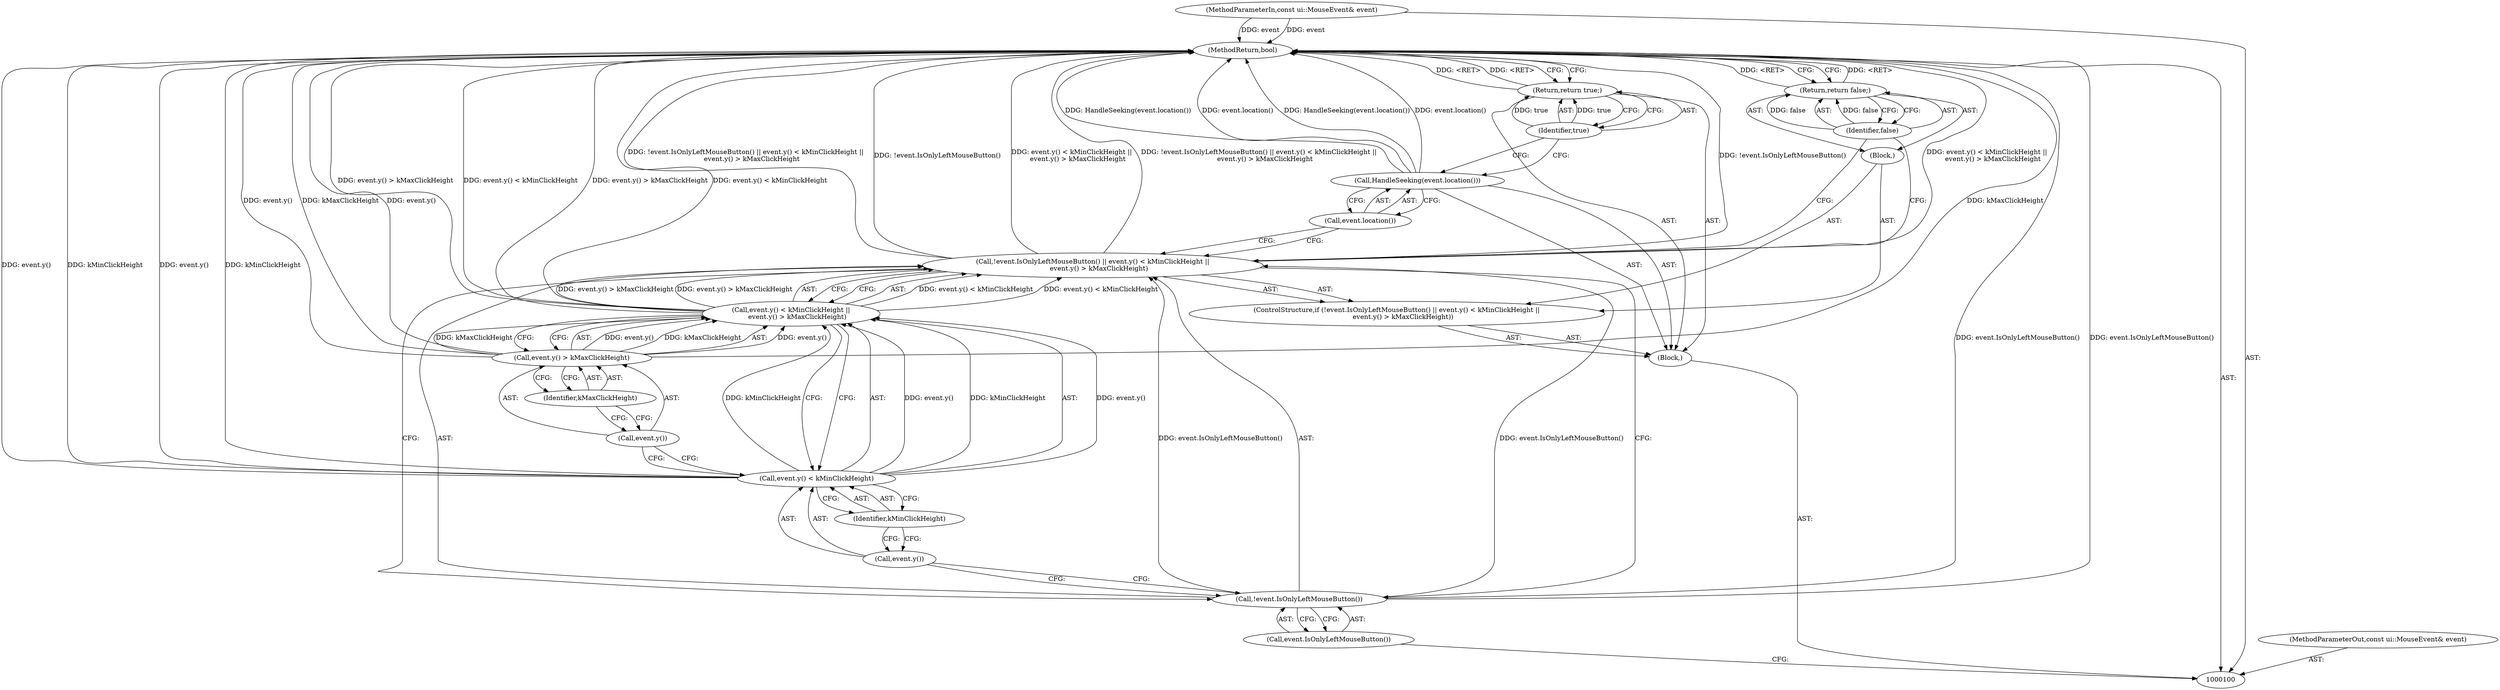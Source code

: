 digraph "0_Chrome_c25b198675380f713a56649c857b4367601d4a3d_10" {
"1000121" [label="(MethodReturn,bool)"];
"1000101" [label="(MethodParameterIn,const ui::MouseEvent& event)"];
"1000159" [label="(MethodParameterOut,const ui::MouseEvent& event)"];
"1000102" [label="(Block,)"];
"1000103" [label="(ControlStructure,if (!event.IsOnlyLeftMouseButton() || event.y() < kMinClickHeight ||\n      event.y() > kMaxClickHeight))"];
"1000107" [label="(Call,event.y() < kMinClickHeight ||\n      event.y() > kMaxClickHeight)"];
"1000108" [label="(Call,event.y() < kMinClickHeight)"];
"1000109" [label="(Call,event.y())"];
"1000110" [label="(Identifier,kMinClickHeight)"];
"1000104" [label="(Call,!event.IsOnlyLeftMouseButton() || event.y() < kMinClickHeight ||\n      event.y() > kMaxClickHeight)"];
"1000105" [label="(Call,!event.IsOnlyLeftMouseButton())"];
"1000106" [label="(Call,event.IsOnlyLeftMouseButton())"];
"1000113" [label="(Identifier,kMaxClickHeight)"];
"1000114" [label="(Block,)"];
"1000111" [label="(Call,event.y() > kMaxClickHeight)"];
"1000112" [label="(Call,event.y())"];
"1000116" [label="(Identifier,false)"];
"1000115" [label="(Return,return false;)"];
"1000118" [label="(Call,event.location())"];
"1000117" [label="(Call,HandleSeeking(event.location()))"];
"1000120" [label="(Identifier,true)"];
"1000119" [label="(Return,return true;)"];
"1000121" -> "1000100"  [label="AST: "];
"1000121" -> "1000115"  [label="CFG: "];
"1000121" -> "1000119"  [label="CFG: "];
"1000117" -> "1000121"  [label="DDG: HandleSeeking(event.location())"];
"1000117" -> "1000121"  [label="DDG: event.location()"];
"1000107" -> "1000121"  [label="DDG: event.y() < kMinClickHeight"];
"1000107" -> "1000121"  [label="DDG: event.y() > kMaxClickHeight"];
"1000104" -> "1000121"  [label="DDG: event.y() < kMinClickHeight ||\n      event.y() > kMaxClickHeight"];
"1000104" -> "1000121"  [label="DDG: !event.IsOnlyLeftMouseButton() || event.y() < kMinClickHeight ||\n      event.y() > kMaxClickHeight"];
"1000104" -> "1000121"  [label="DDG: !event.IsOnlyLeftMouseButton()"];
"1000111" -> "1000121"  [label="DDG: event.y()"];
"1000111" -> "1000121"  [label="DDG: kMaxClickHeight"];
"1000101" -> "1000121"  [label="DDG: event"];
"1000108" -> "1000121"  [label="DDG: kMinClickHeight"];
"1000108" -> "1000121"  [label="DDG: event.y()"];
"1000105" -> "1000121"  [label="DDG: event.IsOnlyLeftMouseButton()"];
"1000119" -> "1000121"  [label="DDG: <RET>"];
"1000115" -> "1000121"  [label="DDG: <RET>"];
"1000101" -> "1000100"  [label="AST: "];
"1000101" -> "1000121"  [label="DDG: event"];
"1000159" -> "1000100"  [label="AST: "];
"1000102" -> "1000100"  [label="AST: "];
"1000103" -> "1000102"  [label="AST: "];
"1000117" -> "1000102"  [label="AST: "];
"1000119" -> "1000102"  [label="AST: "];
"1000103" -> "1000102"  [label="AST: "];
"1000104" -> "1000103"  [label="AST: "];
"1000114" -> "1000103"  [label="AST: "];
"1000107" -> "1000104"  [label="AST: "];
"1000107" -> "1000108"  [label="CFG: "];
"1000107" -> "1000111"  [label="CFG: "];
"1000108" -> "1000107"  [label="AST: "];
"1000111" -> "1000107"  [label="AST: "];
"1000104" -> "1000107"  [label="CFG: "];
"1000107" -> "1000121"  [label="DDG: event.y() < kMinClickHeight"];
"1000107" -> "1000121"  [label="DDG: event.y() > kMaxClickHeight"];
"1000107" -> "1000104"  [label="DDG: event.y() < kMinClickHeight"];
"1000107" -> "1000104"  [label="DDG: event.y() > kMaxClickHeight"];
"1000108" -> "1000107"  [label="DDG: event.y()"];
"1000108" -> "1000107"  [label="DDG: kMinClickHeight"];
"1000111" -> "1000107"  [label="DDG: event.y()"];
"1000111" -> "1000107"  [label="DDG: kMaxClickHeight"];
"1000108" -> "1000107"  [label="AST: "];
"1000108" -> "1000110"  [label="CFG: "];
"1000109" -> "1000108"  [label="AST: "];
"1000110" -> "1000108"  [label="AST: "];
"1000112" -> "1000108"  [label="CFG: "];
"1000107" -> "1000108"  [label="CFG: "];
"1000108" -> "1000121"  [label="DDG: kMinClickHeight"];
"1000108" -> "1000121"  [label="DDG: event.y()"];
"1000108" -> "1000107"  [label="DDG: event.y()"];
"1000108" -> "1000107"  [label="DDG: kMinClickHeight"];
"1000109" -> "1000108"  [label="AST: "];
"1000109" -> "1000105"  [label="CFG: "];
"1000110" -> "1000109"  [label="CFG: "];
"1000110" -> "1000108"  [label="AST: "];
"1000110" -> "1000109"  [label="CFG: "];
"1000108" -> "1000110"  [label="CFG: "];
"1000104" -> "1000103"  [label="AST: "];
"1000104" -> "1000105"  [label="CFG: "];
"1000104" -> "1000107"  [label="CFG: "];
"1000105" -> "1000104"  [label="AST: "];
"1000107" -> "1000104"  [label="AST: "];
"1000116" -> "1000104"  [label="CFG: "];
"1000118" -> "1000104"  [label="CFG: "];
"1000104" -> "1000121"  [label="DDG: event.y() < kMinClickHeight ||\n      event.y() > kMaxClickHeight"];
"1000104" -> "1000121"  [label="DDG: !event.IsOnlyLeftMouseButton() || event.y() < kMinClickHeight ||\n      event.y() > kMaxClickHeight"];
"1000104" -> "1000121"  [label="DDG: !event.IsOnlyLeftMouseButton()"];
"1000105" -> "1000104"  [label="DDG: event.IsOnlyLeftMouseButton()"];
"1000107" -> "1000104"  [label="DDG: event.y() < kMinClickHeight"];
"1000107" -> "1000104"  [label="DDG: event.y() > kMaxClickHeight"];
"1000105" -> "1000104"  [label="AST: "];
"1000105" -> "1000106"  [label="CFG: "];
"1000106" -> "1000105"  [label="AST: "];
"1000109" -> "1000105"  [label="CFG: "];
"1000104" -> "1000105"  [label="CFG: "];
"1000105" -> "1000121"  [label="DDG: event.IsOnlyLeftMouseButton()"];
"1000105" -> "1000104"  [label="DDG: event.IsOnlyLeftMouseButton()"];
"1000106" -> "1000105"  [label="AST: "];
"1000106" -> "1000100"  [label="CFG: "];
"1000105" -> "1000106"  [label="CFG: "];
"1000113" -> "1000111"  [label="AST: "];
"1000113" -> "1000112"  [label="CFG: "];
"1000111" -> "1000113"  [label="CFG: "];
"1000114" -> "1000103"  [label="AST: "];
"1000115" -> "1000114"  [label="AST: "];
"1000111" -> "1000107"  [label="AST: "];
"1000111" -> "1000113"  [label="CFG: "];
"1000112" -> "1000111"  [label="AST: "];
"1000113" -> "1000111"  [label="AST: "];
"1000107" -> "1000111"  [label="CFG: "];
"1000111" -> "1000121"  [label="DDG: event.y()"];
"1000111" -> "1000121"  [label="DDG: kMaxClickHeight"];
"1000111" -> "1000107"  [label="DDG: event.y()"];
"1000111" -> "1000107"  [label="DDG: kMaxClickHeight"];
"1000112" -> "1000111"  [label="AST: "];
"1000112" -> "1000108"  [label="CFG: "];
"1000113" -> "1000112"  [label="CFG: "];
"1000116" -> "1000115"  [label="AST: "];
"1000116" -> "1000104"  [label="CFG: "];
"1000115" -> "1000116"  [label="CFG: "];
"1000116" -> "1000115"  [label="DDG: false"];
"1000115" -> "1000114"  [label="AST: "];
"1000115" -> "1000116"  [label="CFG: "];
"1000116" -> "1000115"  [label="AST: "];
"1000121" -> "1000115"  [label="CFG: "];
"1000115" -> "1000121"  [label="DDG: <RET>"];
"1000116" -> "1000115"  [label="DDG: false"];
"1000118" -> "1000117"  [label="AST: "];
"1000118" -> "1000104"  [label="CFG: "];
"1000117" -> "1000118"  [label="CFG: "];
"1000117" -> "1000102"  [label="AST: "];
"1000117" -> "1000118"  [label="CFG: "];
"1000118" -> "1000117"  [label="AST: "];
"1000120" -> "1000117"  [label="CFG: "];
"1000117" -> "1000121"  [label="DDG: HandleSeeking(event.location())"];
"1000117" -> "1000121"  [label="DDG: event.location()"];
"1000120" -> "1000119"  [label="AST: "];
"1000120" -> "1000117"  [label="CFG: "];
"1000119" -> "1000120"  [label="CFG: "];
"1000120" -> "1000119"  [label="DDG: true"];
"1000119" -> "1000102"  [label="AST: "];
"1000119" -> "1000120"  [label="CFG: "];
"1000120" -> "1000119"  [label="AST: "];
"1000121" -> "1000119"  [label="CFG: "];
"1000119" -> "1000121"  [label="DDG: <RET>"];
"1000120" -> "1000119"  [label="DDG: true"];
}
